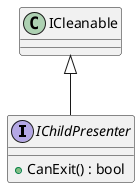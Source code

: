 @startuml
interface IChildPresenter {
    + CanExit() : bool
}
ICleanable <|-- IChildPresenter
@enduml
